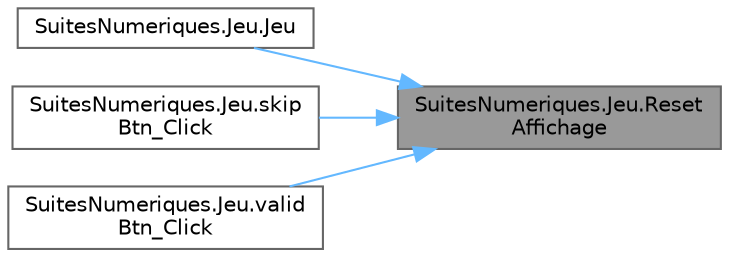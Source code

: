 digraph "SuitesNumeriques.Jeu.ResetAffichage"
{
 // LATEX_PDF_SIZE
  bgcolor="transparent";
  edge [fontname=Helvetica,fontsize=10,labelfontname=Helvetica,labelfontsize=10];
  node [fontname=Helvetica,fontsize=10,shape=box,height=0.2,width=0.4];
  rankdir="RL";
  Node1 [id="Node000001",label="SuitesNumeriques.Jeu.Reset\lAffichage",height=0.2,width=0.4,color="gray40", fillcolor="grey60", style="filled", fontcolor="black",tooltip="Rafraichit l'affichage du formulaire par rapport au joueur dont c'est le tour."];
  Node1 -> Node2 [id="edge1_Node000001_Node000002",dir="back",color="steelblue1",style="solid",tooltip=" "];
  Node2 [id="Node000002",label="SuitesNumeriques.Jeu.Jeu",height=0.2,width=0.4,color="grey40", fillcolor="white", style="filled",URL="$class_suites_numeriques_1_1_jeu.html#a32f165b93ac4785d066c02cdd49fa097",tooltip="Constructeur de la classe."];
  Node1 -> Node3 [id="edge2_Node000001_Node000003",dir="back",color="steelblue1",style="solid",tooltip=" "];
  Node3 [id="Node000003",label="SuitesNumeriques.Jeu.skip\lBtn_Click",height=0.2,width=0.4,color="grey40", fillcolor="white", style="filled",URL="$class_suites_numeriques_1_1_jeu.html#a91473341a849ebda8bb7957be4f150fe",tooltip="Passer le tour du joueur en cours."];
  Node1 -> Node4 [id="edge3_Node000001_Node000004",dir="back",color="steelblue1",style="solid",tooltip=" "];
  Node4 [id="Node000004",label="SuitesNumeriques.Jeu.valid\lBtn_Click",height=0.2,width=0.4,color="grey40", fillcolor="white", style="filled",URL="$class_suites_numeriques_1_1_jeu.html#a8eab5c20fbe01e11a99540b19966afad",tooltip="Soummettre la réponse d'un joueur."];
}

